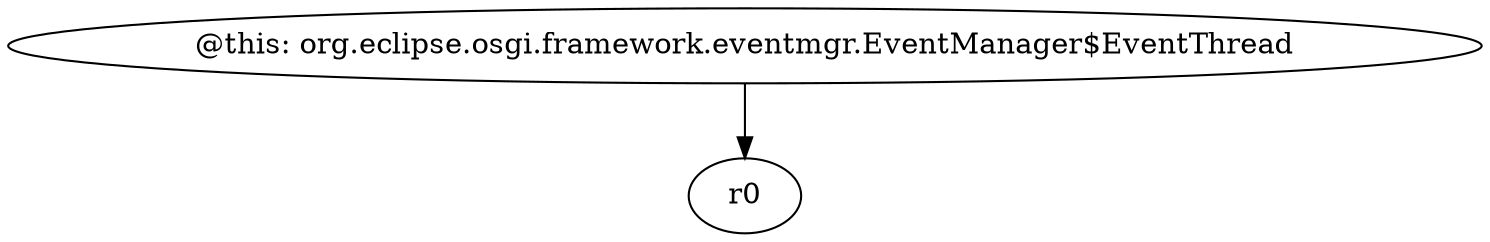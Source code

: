 digraph g {
0[label="@this: org.eclipse.osgi.framework.eventmgr.EventManager$EventThread"]
1[label="r0"]
0->1[label=""]
}